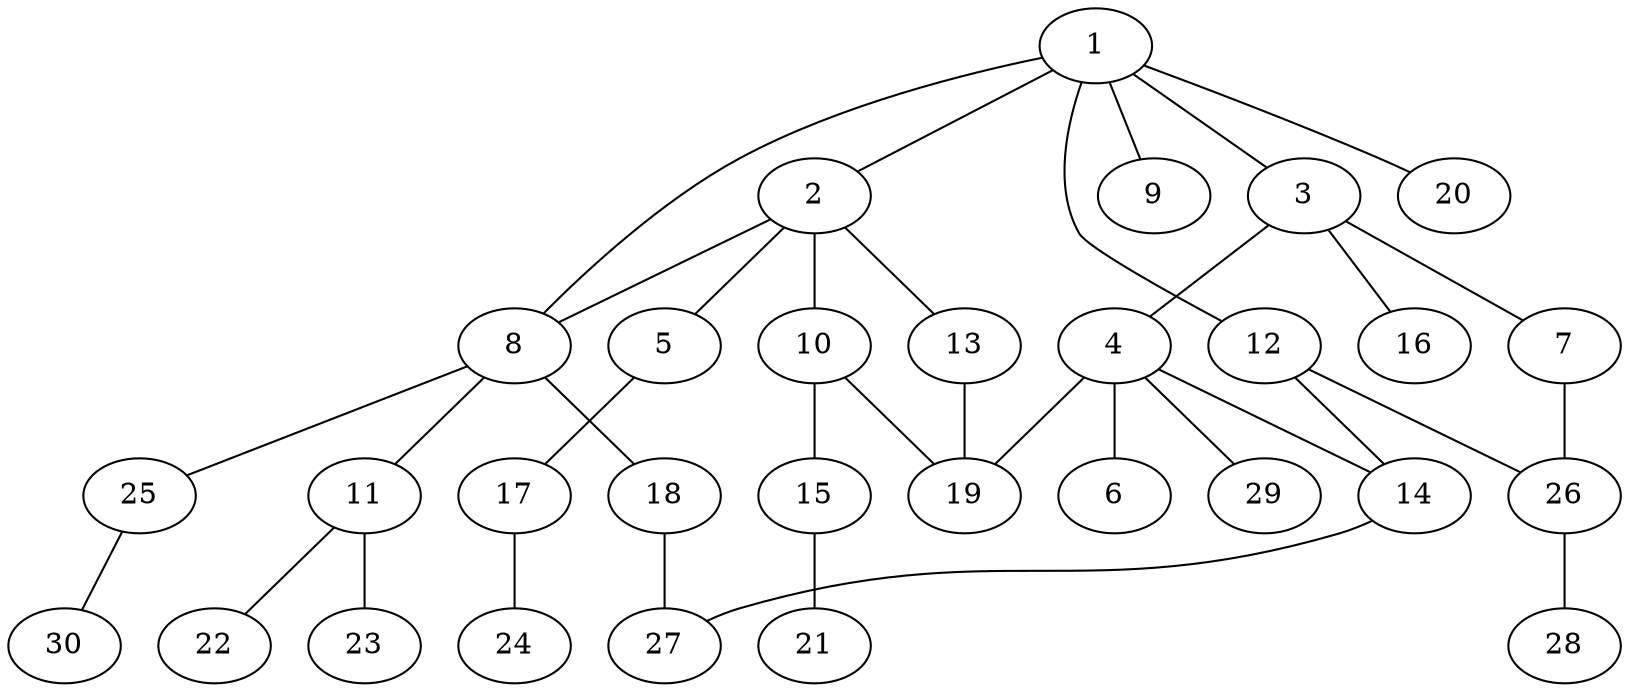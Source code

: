 graph graphname {1--2
1--3
1--8
1--9
1--12
1--20
2--5
2--8
2--10
2--13
3--4
3--7
3--16
4--6
4--14
4--19
4--29
5--17
7--26
8--11
8--18
8--25
10--15
10--19
11--22
11--23
12--14
12--26
13--19
14--27
15--21
17--24
18--27
25--30
26--28
}
